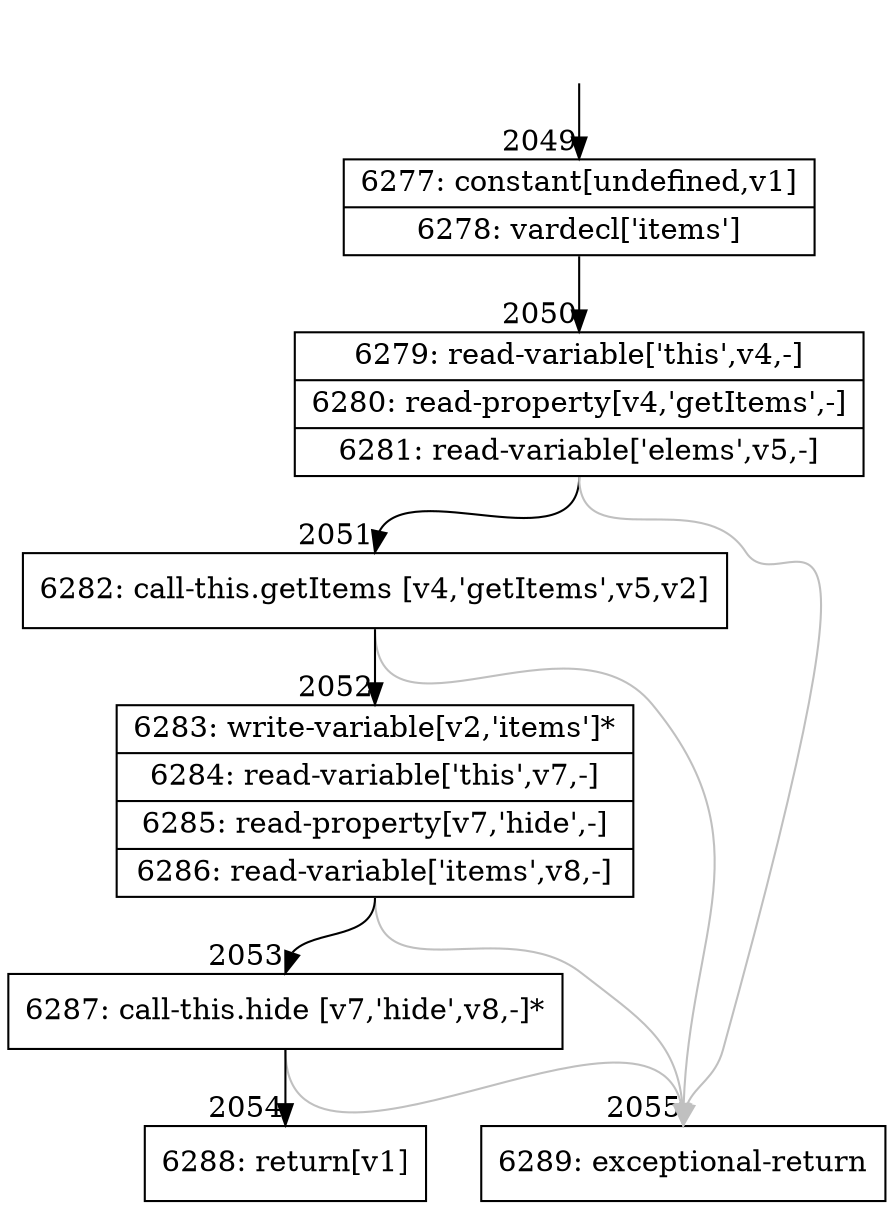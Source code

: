 digraph {
rankdir="TD"
BB_entry187[shape=none,label=""];
BB_entry187 -> BB2049 [tailport=s, headport=n, headlabel="    2049"]
BB2049 [shape=record label="{6277: constant[undefined,v1]|6278: vardecl['items']}" ] 
BB2049 -> BB2050 [tailport=s, headport=n, headlabel="      2050"]
BB2050 [shape=record label="{6279: read-variable['this',v4,-]|6280: read-property[v4,'getItems',-]|6281: read-variable['elems',v5,-]}" ] 
BB2050 -> BB2051 [tailport=s, headport=n, headlabel="      2051"]
BB2050 -> BB2055 [tailport=s, headport=n, color=gray, headlabel="      2055"]
BB2051 [shape=record label="{6282: call-this.getItems [v4,'getItems',v5,v2]}" ] 
BB2051 -> BB2052 [tailport=s, headport=n, headlabel="      2052"]
BB2051 -> BB2055 [tailport=s, headport=n, color=gray]
BB2052 [shape=record label="{6283: write-variable[v2,'items']*|6284: read-variable['this',v7,-]|6285: read-property[v7,'hide',-]|6286: read-variable['items',v8,-]}" ] 
BB2052 -> BB2053 [tailport=s, headport=n, headlabel="      2053"]
BB2052 -> BB2055 [tailport=s, headport=n, color=gray]
BB2053 [shape=record label="{6287: call-this.hide [v7,'hide',v8,-]*}" ] 
BB2053 -> BB2054 [tailport=s, headport=n, headlabel="      2054"]
BB2053 -> BB2055 [tailport=s, headport=n, color=gray]
BB2054 [shape=record label="{6288: return[v1]}" ] 
BB2055 [shape=record label="{6289: exceptional-return}" ] 
//#$~ 2825
}

